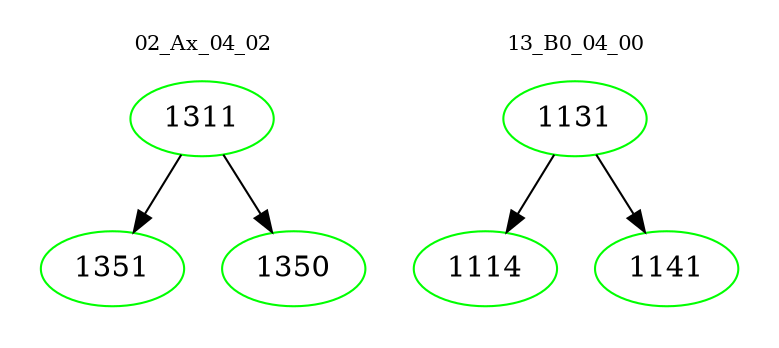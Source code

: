 digraph{
subgraph cluster_0 {
color = white
label = "02_Ax_04_02";
fontsize=10;
T0_1311 [label="1311", color="green"]
T0_1311 -> T0_1351 [color="black"]
T0_1351 [label="1351", color="green"]
T0_1311 -> T0_1350 [color="black"]
T0_1350 [label="1350", color="green"]
}
subgraph cluster_1 {
color = white
label = "13_B0_04_00";
fontsize=10;
T1_1131 [label="1131", color="green"]
T1_1131 -> T1_1114 [color="black"]
T1_1114 [label="1114", color="green"]
T1_1131 -> T1_1141 [color="black"]
T1_1141 [label="1141", color="green"]
}
}
